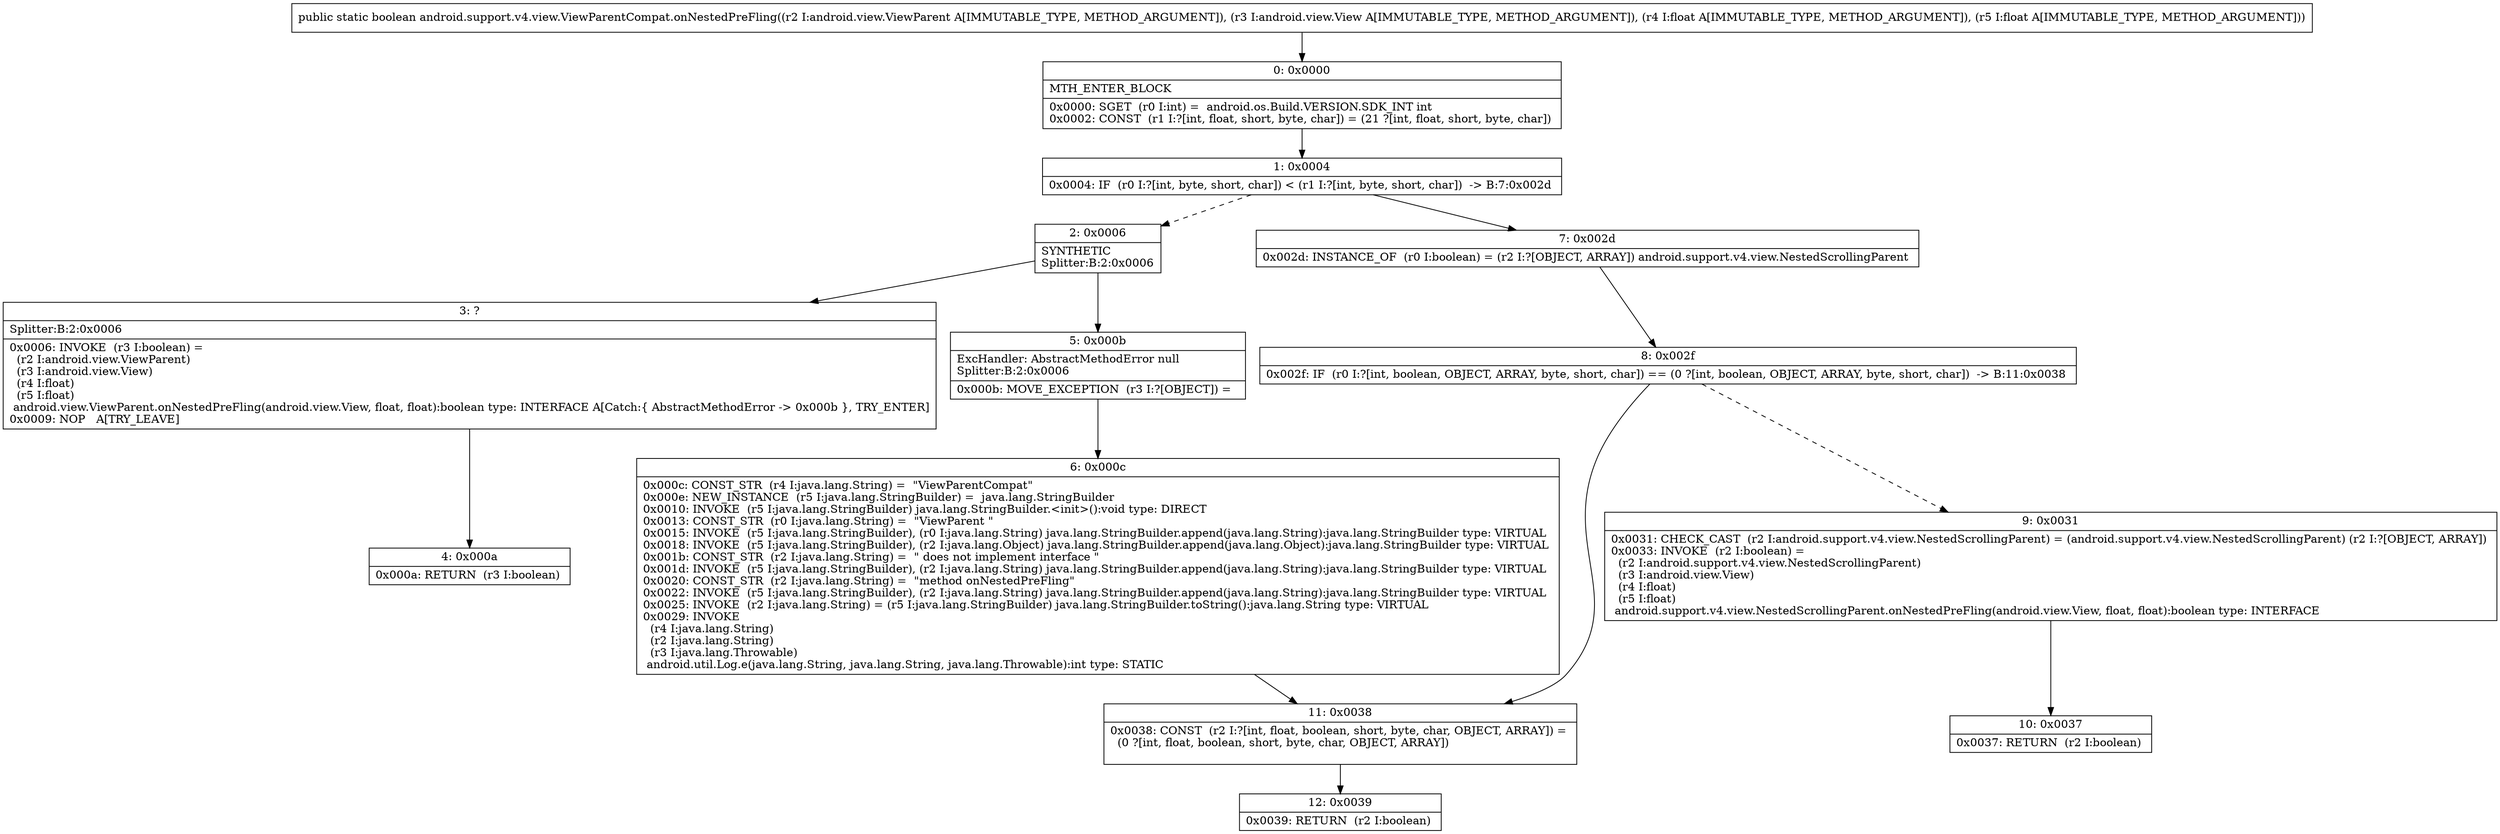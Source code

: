 digraph "CFG forandroid.support.v4.view.ViewParentCompat.onNestedPreFling(Landroid\/view\/ViewParent;Landroid\/view\/View;FF)Z" {
Node_0 [shape=record,label="{0\:\ 0x0000|MTH_ENTER_BLOCK\l|0x0000: SGET  (r0 I:int) =  android.os.Build.VERSION.SDK_INT int \l0x0002: CONST  (r1 I:?[int, float, short, byte, char]) = (21 ?[int, float, short, byte, char]) \l}"];
Node_1 [shape=record,label="{1\:\ 0x0004|0x0004: IF  (r0 I:?[int, byte, short, char]) \< (r1 I:?[int, byte, short, char])  \-\> B:7:0x002d \l}"];
Node_2 [shape=record,label="{2\:\ 0x0006|SYNTHETIC\lSplitter:B:2:0x0006\l}"];
Node_3 [shape=record,label="{3\:\ ?|Splitter:B:2:0x0006\l|0x0006: INVOKE  (r3 I:boolean) = \l  (r2 I:android.view.ViewParent)\l  (r3 I:android.view.View)\l  (r4 I:float)\l  (r5 I:float)\l android.view.ViewParent.onNestedPreFling(android.view.View, float, float):boolean type: INTERFACE A[Catch:\{ AbstractMethodError \-\> 0x000b \}, TRY_ENTER]\l0x0009: NOP   A[TRY_LEAVE]\l}"];
Node_4 [shape=record,label="{4\:\ 0x000a|0x000a: RETURN  (r3 I:boolean) \l}"];
Node_5 [shape=record,label="{5\:\ 0x000b|ExcHandler: AbstractMethodError null\lSplitter:B:2:0x0006\l|0x000b: MOVE_EXCEPTION  (r3 I:?[OBJECT]) =  \l}"];
Node_6 [shape=record,label="{6\:\ 0x000c|0x000c: CONST_STR  (r4 I:java.lang.String) =  \"ViewParentCompat\" \l0x000e: NEW_INSTANCE  (r5 I:java.lang.StringBuilder) =  java.lang.StringBuilder \l0x0010: INVOKE  (r5 I:java.lang.StringBuilder) java.lang.StringBuilder.\<init\>():void type: DIRECT \l0x0013: CONST_STR  (r0 I:java.lang.String) =  \"ViewParent \" \l0x0015: INVOKE  (r5 I:java.lang.StringBuilder), (r0 I:java.lang.String) java.lang.StringBuilder.append(java.lang.String):java.lang.StringBuilder type: VIRTUAL \l0x0018: INVOKE  (r5 I:java.lang.StringBuilder), (r2 I:java.lang.Object) java.lang.StringBuilder.append(java.lang.Object):java.lang.StringBuilder type: VIRTUAL \l0x001b: CONST_STR  (r2 I:java.lang.String) =  \" does not implement interface \" \l0x001d: INVOKE  (r5 I:java.lang.StringBuilder), (r2 I:java.lang.String) java.lang.StringBuilder.append(java.lang.String):java.lang.StringBuilder type: VIRTUAL \l0x0020: CONST_STR  (r2 I:java.lang.String) =  \"method onNestedPreFling\" \l0x0022: INVOKE  (r5 I:java.lang.StringBuilder), (r2 I:java.lang.String) java.lang.StringBuilder.append(java.lang.String):java.lang.StringBuilder type: VIRTUAL \l0x0025: INVOKE  (r2 I:java.lang.String) = (r5 I:java.lang.StringBuilder) java.lang.StringBuilder.toString():java.lang.String type: VIRTUAL \l0x0029: INVOKE  \l  (r4 I:java.lang.String)\l  (r2 I:java.lang.String)\l  (r3 I:java.lang.Throwable)\l android.util.Log.e(java.lang.String, java.lang.String, java.lang.Throwable):int type: STATIC \l}"];
Node_7 [shape=record,label="{7\:\ 0x002d|0x002d: INSTANCE_OF  (r0 I:boolean) = (r2 I:?[OBJECT, ARRAY]) android.support.v4.view.NestedScrollingParent \l}"];
Node_8 [shape=record,label="{8\:\ 0x002f|0x002f: IF  (r0 I:?[int, boolean, OBJECT, ARRAY, byte, short, char]) == (0 ?[int, boolean, OBJECT, ARRAY, byte, short, char])  \-\> B:11:0x0038 \l}"];
Node_9 [shape=record,label="{9\:\ 0x0031|0x0031: CHECK_CAST  (r2 I:android.support.v4.view.NestedScrollingParent) = (android.support.v4.view.NestedScrollingParent) (r2 I:?[OBJECT, ARRAY]) \l0x0033: INVOKE  (r2 I:boolean) = \l  (r2 I:android.support.v4.view.NestedScrollingParent)\l  (r3 I:android.view.View)\l  (r4 I:float)\l  (r5 I:float)\l android.support.v4.view.NestedScrollingParent.onNestedPreFling(android.view.View, float, float):boolean type: INTERFACE \l}"];
Node_10 [shape=record,label="{10\:\ 0x0037|0x0037: RETURN  (r2 I:boolean) \l}"];
Node_11 [shape=record,label="{11\:\ 0x0038|0x0038: CONST  (r2 I:?[int, float, boolean, short, byte, char, OBJECT, ARRAY]) = \l  (0 ?[int, float, boolean, short, byte, char, OBJECT, ARRAY])\l \l}"];
Node_12 [shape=record,label="{12\:\ 0x0039|0x0039: RETURN  (r2 I:boolean) \l}"];
MethodNode[shape=record,label="{public static boolean android.support.v4.view.ViewParentCompat.onNestedPreFling((r2 I:android.view.ViewParent A[IMMUTABLE_TYPE, METHOD_ARGUMENT]), (r3 I:android.view.View A[IMMUTABLE_TYPE, METHOD_ARGUMENT]), (r4 I:float A[IMMUTABLE_TYPE, METHOD_ARGUMENT]), (r5 I:float A[IMMUTABLE_TYPE, METHOD_ARGUMENT])) }"];
MethodNode -> Node_0;
Node_0 -> Node_1;
Node_1 -> Node_2[style=dashed];
Node_1 -> Node_7;
Node_2 -> Node_3;
Node_2 -> Node_5;
Node_3 -> Node_4;
Node_5 -> Node_6;
Node_6 -> Node_11;
Node_7 -> Node_8;
Node_8 -> Node_9[style=dashed];
Node_8 -> Node_11;
Node_9 -> Node_10;
Node_11 -> Node_12;
}

